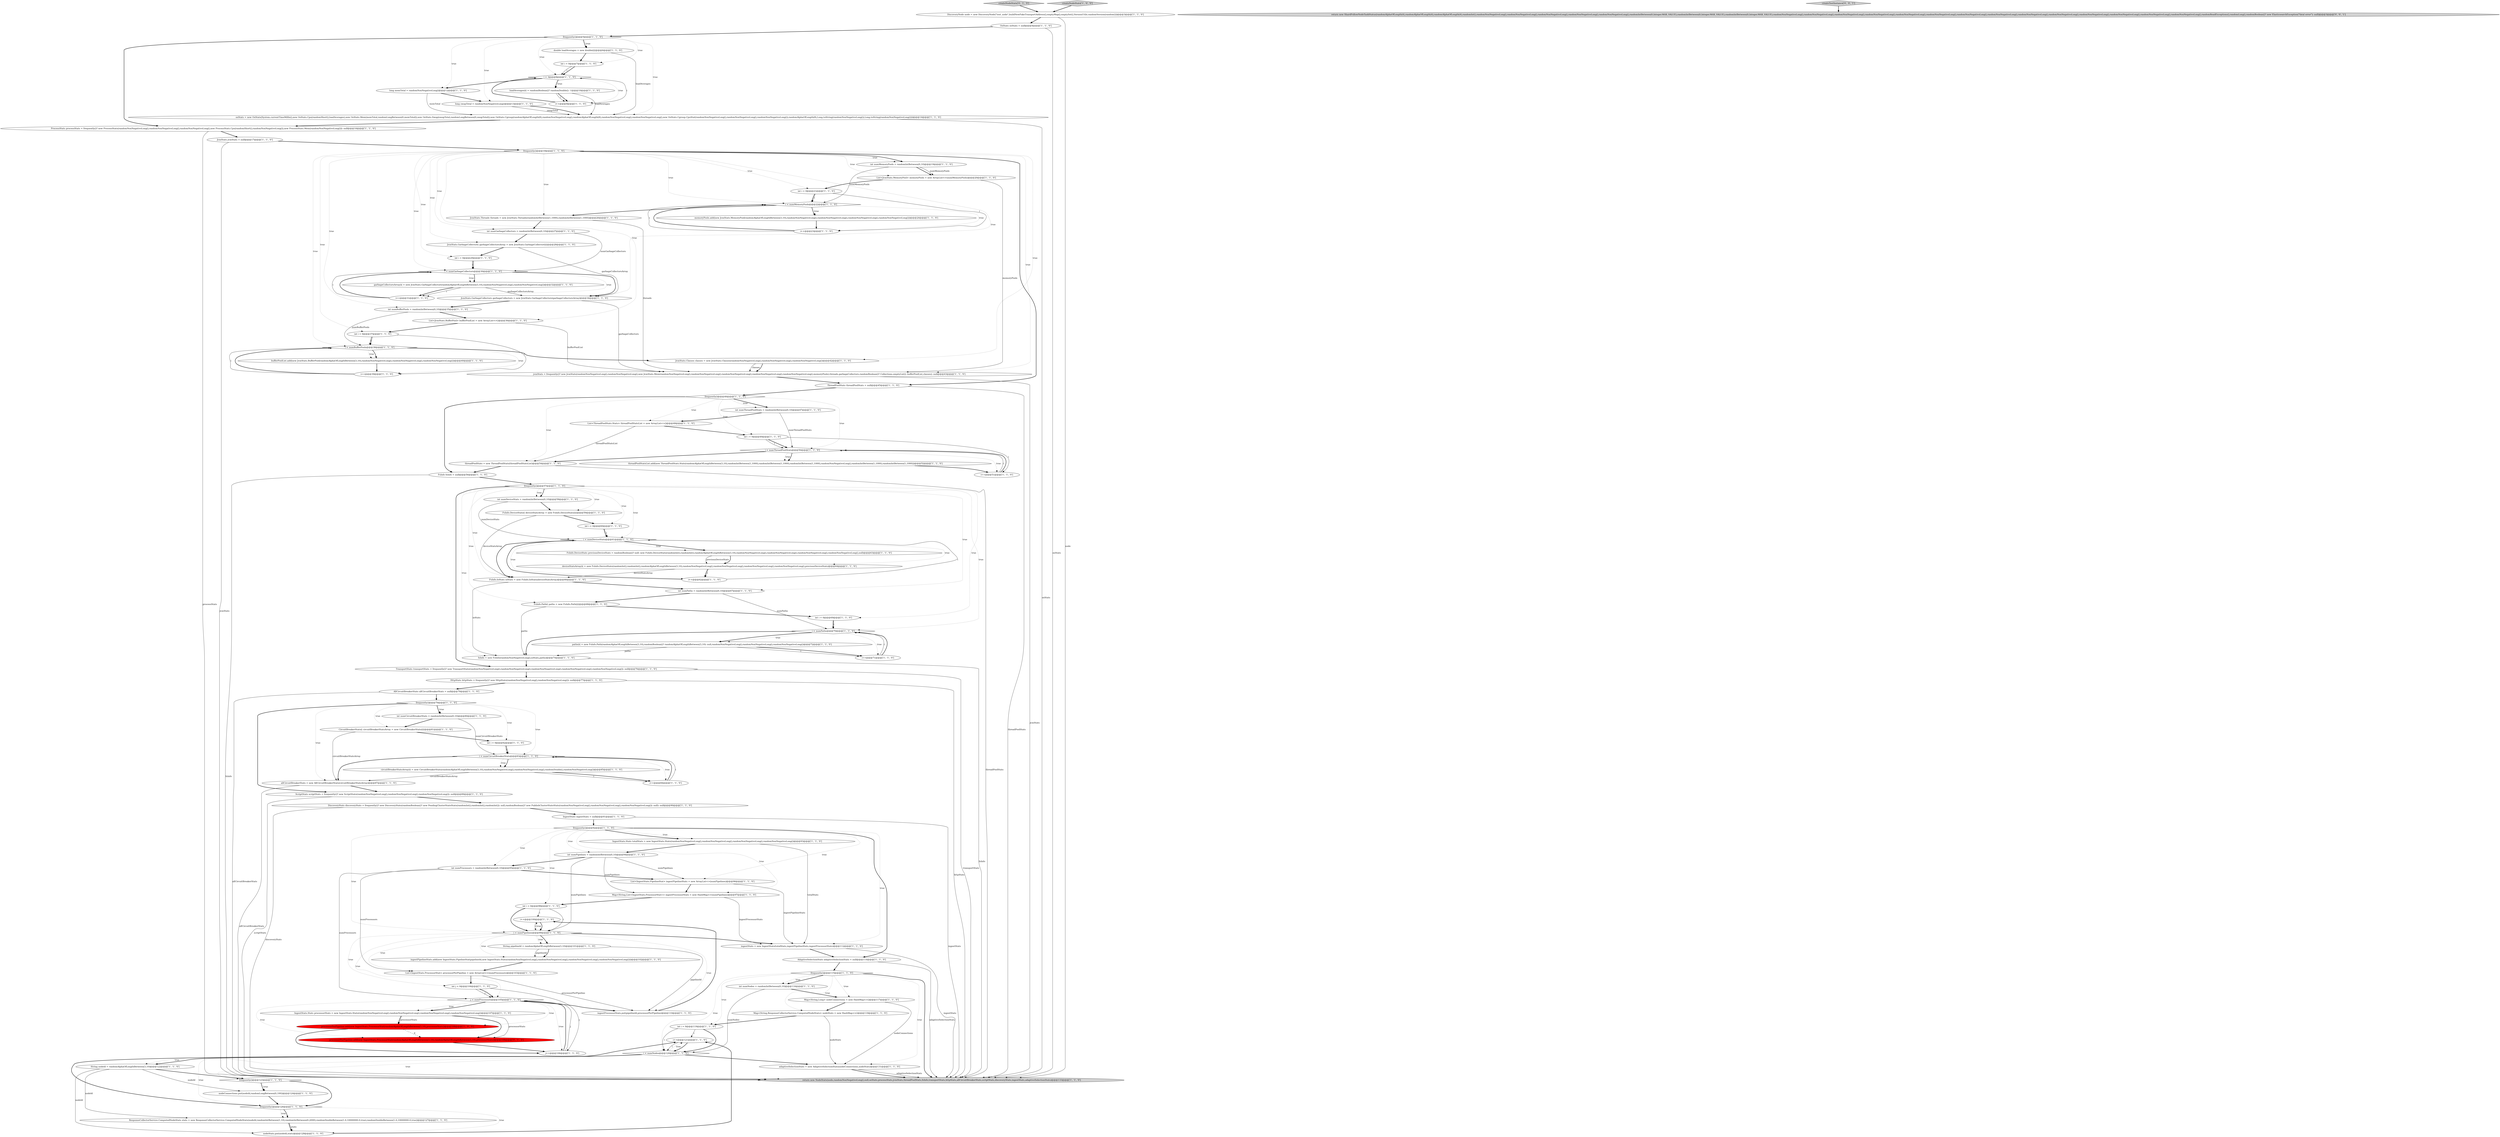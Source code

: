 digraph {
95 [style = filled, label = "CircuitBreakerStats(( circuitBreakerStatsArray = new CircuitBreakerStats((((@@@81@@@['1', '1', '0']", fillcolor = white, shape = ellipse image = "AAA0AAABBB1BBB"];
85 [style = filled, label = "i < numDeviceStats@@@61@@@['1', '1', '0']", fillcolor = white, shape = diamond image = "AAA0AAABBB1BBB"];
11 [style = filled, label = "int numMemoryPools = randomIntBetween(0,10)@@@19@@@['1', '1', '0']", fillcolor = white, shape = ellipse image = "AAA0AAABBB1BBB"];
104 [style = filled, label = "OsStats osStats = null@@@4@@@['1', '1', '0']", fillcolor = white, shape = ellipse image = "AAA0AAABBB1BBB"];
97 [style = filled, label = "loadAverages(i( = randomBoolean()? randomDouble(): -1@@@10@@@['1', '1', '0']", fillcolor = white, shape = ellipse image = "AAA0AAABBB1BBB"];
50 [style = filled, label = "frequently()@@@123@@@['1', '1', '0']", fillcolor = white, shape = diamond image = "AAA0AAABBB1BBB"];
8 [style = filled, label = "return new NodeStats(node,randomNonNegativeLong(),null,osStats,processStats,jvmStats,threadPoolStats,fsInfo,transportStats,httpStats,allCircuitBreakerStats,scriptStats,discoveryStats,ingestStats,adaptiveSelectionStats)@@@133@@@['1', '1', '0']", fillcolor = lightgray, shape = ellipse image = "AAA0AAABBB1BBB"];
71 [style = filled, label = "threadPoolStatsList.add(new ThreadPoolStats.Stats(randomAlphaOfLengthBetween(3,10),randomIntBetween(1,1000),randomIntBetween(1,1000),randomIntBetween(1,1000),randomNonNegativeLong(),randomIntBetween(1,1000),randomIntBetween(1,1000)))@@@52@@@['1', '1', '0']", fillcolor = white, shape = ellipse image = "AAA0AAABBB1BBB"];
15 [style = filled, label = "i++@@@31@@@['1', '1', '0']", fillcolor = white, shape = ellipse image = "AAA0AAABBB1BBB"];
108 [style = filled, label = "int numPaths = randomIntBetween(0,10)@@@67@@@['1', '1', '0']", fillcolor = white, shape = ellipse image = "AAA0AAABBB1BBB"];
112 [style = filled, label = "createNodeStats['0', '1', '0']", fillcolor = lightgray, shape = diamond image = "AAA0AAABBB2BBB"];
56 [style = filled, label = "deviceStatsArray(i( = new FsInfo.DeviceStats(randomInt(),randomInt(),randomAlphaOfLengthBetween(3,10),randomNonNegativeLong(),randomNonNegativeLong(),randomNonNegativeLong(),randomNonNegativeLong(),previousDeviceStats)@@@64@@@['1', '1', '0']", fillcolor = white, shape = ellipse image = "AAA0AAABBB1BBB"];
54 [style = filled, label = "i++@@@51@@@['1', '1', '0']", fillcolor = white, shape = ellipse image = "AAA0AAABBB1BBB"];
30 [style = filled, label = "i < numThreadPoolStats@@@50@@@['1', '1', '0']", fillcolor = white, shape = diamond image = "AAA0AAABBB1BBB"];
33 [style = filled, label = "i++@@@39@@@['1', '1', '0']", fillcolor = white, shape = ellipse image = "AAA0AAABBB1BBB"];
99 [style = filled, label = "IngestStats.Stats processorStats = new IngestStats.Stats(randomNonNegativeLong(),randomNonNegativeLong(),randomNonNegativeLong(),randomNonNegativeLong())@@@107@@@['1', '1', '0']", fillcolor = white, shape = ellipse image = "AAA0AAABBB1BBB"];
80 [style = filled, label = "int i = 0@@@7@@@['1', '1', '0']", fillcolor = white, shape = ellipse image = "AAA0AAABBB1BBB"];
65 [style = filled, label = "int numBufferPools = randomIntBetween(0,10)@@@35@@@['1', '1', '0']", fillcolor = white, shape = ellipse image = "AAA0AAABBB1BBB"];
115 [style = filled, label = "createTestInstance['0', '0', '1']", fillcolor = lightgray, shape = diamond image = "AAA0AAABBB3BBB"];
57 [style = filled, label = "i < numBufferPools@@@38@@@['1', '1', '0']", fillcolor = white, shape = diamond image = "AAA0AAABBB1BBB"];
82 [style = filled, label = "Map<String,ResponseCollectorService.ComputedNodeStats> nodeStats = new HashMap<>()@@@118@@@['1', '1', '0']", fillcolor = white, shape = ellipse image = "AAA0AAABBB1BBB"];
39 [style = filled, label = "ProcessStats processStats = frequently()? new ProcessStats(randomNonNegativeLong(),randomNonNegativeLong(),randomNonNegativeLong(),new ProcessStats.Cpu(randomShort(),randomNonNegativeLong()),new ProcessStats.Mem(randomNonNegativeLong())): null@@@16@@@['1', '1', '0']", fillcolor = white, shape = ellipse image = "AAA0AAABBB1BBB"];
32 [style = filled, label = "i < numGarbageCollectors@@@30@@@['1', '1', '0']", fillcolor = white, shape = diamond image = "AAA0AAABBB1BBB"];
64 [style = filled, label = "frequently()@@@92@@@['1', '1', '0']", fillcolor = white, shape = diamond image = "AAA0AAABBB1BBB"];
94 [style = filled, label = "j < numProcessors@@@105@@@['1', '1', '0']", fillcolor = white, shape = diamond image = "AAA0AAABBB1BBB"];
44 [style = filled, label = "ResponseCollectorService.ComputedNodeStats stats = new ResponseCollectorService.ComputedNodeStats(nodeId,randomIntBetween(1,10),randomIntBetween(0,2000),randomDoubleBetween(1.0,10000000.0,true),randomDoubleBetween(1.0,10000000.0,true))@@@127@@@['1', '1', '0']", fillcolor = white, shape = ellipse image = "AAA0AAABBB1BBB"];
98 [style = filled, label = "JvmStats jvmStats = null@@@17@@@['1', '1', '0']", fillcolor = white, shape = ellipse image = "AAA0AAABBB1BBB"];
100 [style = filled, label = "int i = 0@@@69@@@['1', '1', '0']", fillcolor = white, shape = ellipse image = "AAA0AAABBB1BBB"];
28 [style = filled, label = "List<JvmStats.MemoryPool> memoryPools = new ArrayList<>(numMemoryPools)@@@20@@@['1', '1', '0']", fillcolor = white, shape = ellipse image = "AAA0AAABBB1BBB"];
40 [style = filled, label = "nodeConnections.put(nodeId,randomLongBetween(0,100))@@@124@@@['1', '1', '0']", fillcolor = white, shape = ellipse image = "AAA0AAABBB1BBB"];
22 [style = filled, label = "List<IngestStats.PipelineStat> ingestPipelineStats = new ArrayList<>(numPipelines)@@@96@@@['1', '1', '0']", fillcolor = white, shape = ellipse image = "AAA0AAABBB1BBB"];
2 [style = filled, label = "FsInfo.Path(( paths = new FsInfo.Path((((@@@68@@@['1', '1', '0']", fillcolor = white, shape = ellipse image = "AAA0AAABBB1BBB"];
5 [style = filled, label = "i++@@@71@@@['1', '1', '0']", fillcolor = white, shape = ellipse image = "AAA0AAABBB1BBB"];
59 [style = filled, label = "ingestStats = new IngestStats(totalStats,ingestPipelineStats,ingestProcessorStats)@@@112@@@['1', '1', '0']", fillcolor = white, shape = ellipse image = "AAA0AAABBB1BBB"];
87 [style = filled, label = "int i = 0@@@60@@@['1', '1', '0']", fillcolor = white, shape = ellipse image = "AAA0AAABBB1BBB"];
114 [style = filled, label = "return new ShardFollowNodeTaskStatus(randomAlphaOfLength(4),randomAlphaOfLength(4),randomAlphaOfLength(4),randomInt(),randomNonNegativeLong(),randomNonNegativeLong(),randomNonNegativeLong(),randomNonNegativeLong(),randomNonNegativeLong(),randomIntBetween(0,Integer.MAX_VALUE),randomIntBetween(0,Integer.MAX_VALUE),randomIntBetween(0,Integer.MAX_VALUE),randomNonNegativeLong(),randomNonNegativeLong(),randomNonNegativeLong(),randomNonNegativeLong(),randomNonNegativeLong(),randomNonNegativeLong(),randomNonNegativeLong(),randomNonNegativeLong(),randomNonNegativeLong(),randomNonNegativeLong(),randomNonNegativeLong(),randomNonNegativeLong(),randomNonNegativeLong(),randomNonNegativeLong(),randomReadExceptions(),randomLong(),randomBoolean()? new ElasticsearchException(\"fatal error\"): null)@@@3@@@['0', '0', '1']", fillcolor = lightgray, shape = ellipse image = "AAA0AAABBB3BBB"];
24 [style = filled, label = "DiscoveryStats discoveryStats = frequently()? new DiscoveryStats(randomBoolean()? new PendingClusterStateStats(randomInt(),randomInt(),randomInt()): null,randomBoolean()? new PublishClusterStateStats(randomNonNegativeLong(),randomNonNegativeLong(),randomNonNegativeLong()): null): null@@@90@@@['1', '1', '0']", fillcolor = white, shape = ellipse image = "AAA0AAABBB1BBB"];
16 [style = filled, label = "double loadAverages = new double((((@@@6@@@['1', '1', '0']", fillcolor = white, shape = ellipse image = "AAA0AAABBB1BBB"];
27 [style = filled, label = "frequently()@@@5@@@['1', '1', '0']", fillcolor = white, shape = diamond image = "AAA0AAABBB1BBB"];
109 [style = filled, label = "osStats = new OsStats(System.currentTimeMillis(),new OsStats.Cpu(randomShort(),loadAverages),new OsStats.Mem(memTotal,randomLongBetween(0,memTotal)),new OsStats.Swap(swapTotal,randomLongBetween(0,swapTotal)),new OsStats.Cgroup(randomAlphaOfLength(8),randomNonNegativeLong(),randomAlphaOfLength(8),randomNonNegativeLong(),randomNonNegativeLong(),new OsStats.Cgroup.CpuStat(randomNonNegativeLong(),randomNonNegativeLong(),randomNonNegativeLong()),randomAlphaOfLength(8),Long.toString(randomNonNegativeLong()),Long.toString(randomNonNegativeLong())))@@@14@@@['1', '1', '0']", fillcolor = white, shape = ellipse image = "AAA0AAABBB1BBB"];
0 [style = filled, label = "TransportStats transportStats = frequently()? new TransportStats(randomNonNegativeLong(),randomNonNegativeLong(),randomNonNegativeLong(),randomNonNegativeLong(),randomNonNegativeLong()): null@@@76@@@['1', '1', '0']", fillcolor = white, shape = ellipse image = "AAA0AAABBB1BBB"];
105 [style = filled, label = "JvmStats.Threads threads = new JvmStats.Threads(randomIntBetween(1,1000),randomIntBetween(1,1000))@@@26@@@['1', '1', '0']", fillcolor = white, shape = ellipse image = "AAA0AAABBB1BBB"];
26 [style = filled, label = "String nodeId = randomAlphaOfLengthBetween(3,10)@@@122@@@['1', '1', '0']", fillcolor = white, shape = ellipse image = "AAA0AAABBB1BBB"];
55 [style = filled, label = "i++@@@100@@@['1', '1', '0']", fillcolor = white, shape = ellipse image = "AAA0AAABBB1BBB"];
31 [style = filled, label = "long swapTotal = randomNonNegativeLong()@@@13@@@['1', '1', '0']", fillcolor = white, shape = ellipse image = "AAA0AAABBB1BBB"];
81 [style = filled, label = "garbageCollectorsArray(i( = new JvmStats.GarbageCollector(randomAlphaOfLengthBetween(3,10),randomNonNegativeLong(),randomNonNegativeLong())@@@32@@@['1', '1', '0']", fillcolor = white, shape = ellipse image = "AAA0AAABBB1BBB"];
23 [style = filled, label = "circuitBreakerStatsArray(i( = new CircuitBreakerStats(randomAlphaOfLengthBetween(3,10),randomNonNegativeLong(),randomNonNegativeLong(),randomDouble(),randomNonNegativeLong())@@@85@@@['1', '1', '0']", fillcolor = white, shape = ellipse image = "AAA0AAABBB1BBB"];
89 [style = filled, label = "i++@@@62@@@['1', '1', '0']", fillcolor = white, shape = ellipse image = "AAA0AAABBB1BBB"];
103 [style = filled, label = "int i = 0@@@37@@@['1', '1', '0']", fillcolor = white, shape = ellipse image = "AAA0AAABBB1BBB"];
29 [style = filled, label = "frequently()@@@46@@@['1', '1', '0']", fillcolor = white, shape = diamond image = "AAA0AAABBB1BBB"];
47 [style = filled, label = "allCircuitBreakerStats = new AllCircuitBreakerStats(circuitBreakerStatsArray)@@@87@@@['1', '1', '0']", fillcolor = white, shape = ellipse image = "AAA0AAABBB1BBB"];
110 [style = filled, label = "IngestStats ingestStats = null@@@91@@@['1', '1', '0']", fillcolor = white, shape = ellipse image = "AAA0AAABBB1BBB"];
3 [style = filled, label = "IngestStats.Stats totalStats = new IngestStats.Stats(randomNonNegativeLong(),randomNonNegativeLong(),randomNonNegativeLong(),randomNonNegativeLong())@@@93@@@['1', '1', '0']", fillcolor = white, shape = ellipse image = "AAA0AAABBB1BBB"];
91 [style = filled, label = "List<IngestStats.ProcessorStat> processorPerPipeline = new ArrayList<>(numProcessors)@@@103@@@['1', '1', '0']", fillcolor = white, shape = ellipse image = "AAA0AAABBB1BBB"];
42 [style = filled, label = "i++@@@121@@@['1', '1', '0']", fillcolor = white, shape = ellipse image = "AAA0AAABBB1BBB"];
76 [style = filled, label = "i++@@@9@@@['1', '1', '0']", fillcolor = white, shape = ellipse image = "AAA0AAABBB1BBB"];
102 [style = filled, label = "int j = 0@@@104@@@['1', '1', '0']", fillcolor = white, shape = ellipse image = "AAA0AAABBB1BBB"];
111 [style = filled, label = "int numThreadPoolStats = randomIntBetween(0,10)@@@47@@@['1', '1', '0']", fillcolor = white, shape = ellipse image = "AAA0AAABBB1BBB"];
67 [style = filled, label = "int i = 0@@@29@@@['1', '1', '0']", fillcolor = white, shape = ellipse image = "AAA0AAABBB1BBB"];
63 [style = filled, label = "FsInfo.DeviceStats previousDeviceStats = randomBoolean()? null: new FsInfo.DeviceStats(randomInt(),randomInt(),randomAlphaOfLengthBetween(3,10),randomNonNegativeLong(),randomNonNegativeLong(),randomNonNegativeLong(),randomNonNegativeLong(),null)@@@63@@@['1', '1', '0']", fillcolor = white, shape = ellipse image = "AAA0AAABBB1BBB"];
48 [style = filled, label = "memoryPools.add(new JvmStats.MemoryPool(randomAlphaOfLengthBetween(3,10),randomNonNegativeLong(),randomNonNegativeLong(),randomNonNegativeLong(),randomNonNegativeLong()))@@@24@@@['1', '1', '0']", fillcolor = white, shape = ellipse image = "AAA0AAABBB1BBB"];
51 [style = filled, label = "frequently()@@@126@@@['1', '1', '0']", fillcolor = white, shape = diamond image = "AAA0AAABBB1BBB"];
58 [style = filled, label = "List<ThreadPoolStats.Stats> threadPoolStatsList = new ArrayList<>()@@@48@@@['1', '1', '0']", fillcolor = white, shape = ellipse image = "AAA0AAABBB1BBB"];
1 [style = filled, label = "i < numNodes@@@120@@@['1', '1', '0']", fillcolor = white, shape = diamond image = "AAA0AAABBB1BBB"];
106 [style = filled, label = "int numCircuitBreakerStats = randomIntBetween(0,10)@@@80@@@['1', '1', '0']", fillcolor = white, shape = ellipse image = "AAA0AAABBB1BBB"];
52 [style = filled, label = "long memTotal = randomNonNegativeLong()@@@12@@@['1', '1', '0']", fillcolor = white, shape = ellipse image = "AAA0AAABBB1BBB"];
66 [style = filled, label = "int i = 0@@@98@@@['1', '1', '0']", fillcolor = white, shape = ellipse image = "AAA0AAABBB1BBB"];
101 [style = filled, label = "int numPipelines = randomIntBetween(0,10)@@@94@@@['1', '1', '0']", fillcolor = white, shape = ellipse image = "AAA0AAABBB1BBB"];
83 [style = filled, label = "paths(i( = new FsInfo.Path(randomAlphaOfLengthBetween(3,10),randomBoolean()? randomAlphaOfLengthBetween(3,10): null,randomNonNegativeLong(),randomNonNegativeLong(),randomNonNegativeLong())@@@72@@@['1', '1', '0']", fillcolor = white, shape = ellipse image = "AAA0AAABBB1BBB"];
45 [style = filled, label = "int numGarbageCollectors = randomIntBetween(0,10)@@@27@@@['1', '1', '0']", fillcolor = white, shape = ellipse image = "AAA0AAABBB1BBB"];
7 [style = filled, label = "JvmStats.GarbageCollectors garbageCollectors = new JvmStats.GarbageCollectors(garbageCollectorsArray)@@@34@@@['1', '1', '0']", fillcolor = white, shape = ellipse image = "AAA0AAABBB1BBB"];
96 [style = filled, label = "HttpStats httpStats = frequently()? new HttpStats(randomNonNegativeLong(),randomNonNegativeLong()): null@@@77@@@['1', '1', '0']", fillcolor = white, shape = ellipse image = "AAA0AAABBB1BBB"];
17 [style = filled, label = "int numProcessors = randomIntBetween(0,10)@@@95@@@['1', '1', '0']", fillcolor = white, shape = ellipse image = "AAA0AAABBB1BBB"];
113 [style = filled, label = "processorPerPipeline.add(new IngestStats.ProcessorStat(randomAlphaOfLengthBetween(3,10),randomAlphaOfLengthBetween(3,10),processorStats))@@@108@@@['0', '1', '0']", fillcolor = red, shape = ellipse image = "AAA1AAABBB2BBB"];
70 [style = filled, label = "jvmStats = frequently()? new JvmStats(randomNonNegativeLong(),randomNonNegativeLong(),new JvmStats.Mem(randomNonNegativeLong(),randomNonNegativeLong(),randomNonNegativeLong(),randomNonNegativeLong(),randomNonNegativeLong(),memoryPools),threads,garbageCollectors,randomBoolean()? Collections.emptyList(): bufferPoolList,classes): null@@@43@@@['1', '1', '0']", fillcolor = white, shape = ellipse image = "AAA0AAABBB1BBB"];
10 [style = filled, label = "nodeStats.put(nodeId,stats)@@@128@@@['1', '1', '0']", fillcolor = white, shape = ellipse image = "AAA0AAABBB1BBB"];
69 [style = filled, label = "JvmStats.Classes classes = new JvmStats.Classes(randomNonNegativeLong(),randomNonNegativeLong(),randomNonNegativeLong())@@@42@@@['1', '1', '0']", fillcolor = white, shape = ellipse image = "AAA0AAABBB1BBB"];
93 [style = filled, label = "ScriptStats scriptStats = frequently()? new ScriptStats(randomNonNegativeLong(),randomNonNegativeLong(),randomNonNegativeLong()): null@@@89@@@['1', '1', '0']", fillcolor = white, shape = ellipse image = "AAA0AAABBB1BBB"];
90 [style = filled, label = "i < numCircuitBreakerStats@@@83@@@['1', '1', '0']", fillcolor = white, shape = diamond image = "AAA0AAABBB1BBB"];
18 [style = filled, label = "ThreadPoolStats threadPoolStats = null@@@45@@@['1', '1', '0']", fillcolor = white, shape = ellipse image = "AAA0AAABBB1BBB"];
37 [style = filled, label = "Map<String,List<IngestStats.ProcessorStat>> ingestProcessorStats = new HashMap<>(numPipelines)@@@97@@@['1', '1', '0']", fillcolor = white, shape = ellipse image = "AAA0AAABBB1BBB"];
77 [style = filled, label = "adaptiveSelectionStats = new AdaptiveSelectionStats(nodeConnections,nodeStats)@@@131@@@['1', '1', '0']", fillcolor = white, shape = ellipse image = "AAA0AAABBB1BBB"];
62 [style = filled, label = "AllCircuitBreakerStats allCircuitBreakerStats = null@@@78@@@['1', '1', '0']", fillcolor = white, shape = ellipse image = "AAA0AAABBB1BBB"];
92 [style = filled, label = "i < numPaths@@@70@@@['1', '1', '0']", fillcolor = white, shape = diamond image = "AAA0AAABBB1BBB"];
6 [style = filled, label = "fsInfo = new FsInfo(randomNonNegativeLong(),ioStats,paths)@@@74@@@['1', '1', '0']", fillcolor = white, shape = ellipse image = "AAA0AAABBB1BBB"];
61 [style = filled, label = "int i = 0@@@49@@@['1', '1', '0']", fillcolor = white, shape = ellipse image = "AAA0AAABBB1BBB"];
79 [style = filled, label = "JvmStats.GarbageCollector(( garbageCollectorsArray = new JvmStats.GarbageCollector((((@@@28@@@['1', '1', '0']", fillcolor = white, shape = ellipse image = "AAA0AAABBB1BBB"];
9 [style = filled, label = "processorPerPipeline.add(new IngestStats.ProcessorStat(randomAlphaOfLengthBetween(3,10),processorStats))@@@108@@@['1', '0', '0']", fillcolor = red, shape = ellipse image = "AAA1AAABBB1BBB"];
12 [style = filled, label = "i < numMemoryPools@@@22@@@['1', '1', '0']", fillcolor = white, shape = diamond image = "AAA0AAABBB1BBB"];
14 [style = filled, label = "j++@@@106@@@['1', '1', '0']", fillcolor = white, shape = ellipse image = "AAA0AAABBB1BBB"];
20 [style = filled, label = "frequently()@@@18@@@['1', '1', '0']", fillcolor = white, shape = diamond image = "AAA0AAABBB1BBB"];
41 [style = filled, label = "i++@@@84@@@['1', '1', '0']", fillcolor = white, shape = ellipse image = "AAA0AAABBB1BBB"];
68 [style = filled, label = "int i = 0@@@21@@@['1', '1', '0']", fillcolor = white, shape = ellipse image = "AAA0AAABBB1BBB"];
43 [style = filled, label = "i < 3@@@8@@@['1', '1', '0']", fillcolor = white, shape = diamond image = "AAA0AAABBB1BBB"];
74 [style = filled, label = "int i = 0@@@82@@@['1', '1', '0']", fillcolor = white, shape = ellipse image = "AAA0AAABBB1BBB"];
78 [style = filled, label = "threadPoolStats = new ThreadPoolStats(threadPoolStatsList)@@@54@@@['1', '1', '0']", fillcolor = white, shape = ellipse image = "AAA0AAABBB1BBB"];
75 [style = filled, label = "DiscoveryNode node = new DiscoveryNode(\"test_node\",buildNewFakeTransportAddress(),emptyMap(),emptySet(),VersionUtils.randomVersion(random()))@@@3@@@['1', '1', '0']", fillcolor = white, shape = ellipse image = "AAA0AAABBB1BBB"];
35 [style = filled, label = "frequently()@@@79@@@['1', '1', '0']", fillcolor = white, shape = diamond image = "AAA0AAABBB1BBB"];
4 [style = filled, label = "List<JvmStats.BufferPool> bufferPoolList = new ArrayList<>()@@@36@@@['1', '1', '0']", fillcolor = white, shape = ellipse image = "AAA0AAABBB1BBB"];
13 [style = filled, label = "Map<String,Long> nodeConnections = new HashMap<>()@@@117@@@['1', '1', '0']", fillcolor = white, shape = ellipse image = "AAA0AAABBB1BBB"];
19 [style = filled, label = "int numNodes = randomIntBetween(0,10)@@@116@@@['1', '1', '0']", fillcolor = white, shape = ellipse image = "AAA0AAABBB1BBB"];
46 [style = filled, label = "frequently()@@@57@@@['1', '1', '0']", fillcolor = white, shape = diamond image = "AAA0AAABBB1BBB"];
36 [style = filled, label = "createNodeStats['1', '0', '0']", fillcolor = lightgray, shape = diamond image = "AAA0AAABBB1BBB"];
49 [style = filled, label = "String pipelineId = randomAlphaOfLengthBetween(3,10)@@@101@@@['1', '1', '0']", fillcolor = white, shape = ellipse image = "AAA0AAABBB1BBB"];
88 [style = filled, label = "FsInfo.IoStats ioStats = new FsInfo.IoStats(deviceStatsArray)@@@66@@@['1', '1', '0']", fillcolor = white, shape = ellipse image = "AAA0AAABBB1BBB"];
86 [style = filled, label = "ingestPipelineStats.add(new IngestStats.PipelineStat(pipelineId,new IngestStats.Stats(randomNonNegativeLong(),randomNonNegativeLong(),randomNonNegativeLong(),randomNonNegativeLong())))@@@102@@@['1', '1', '0']", fillcolor = white, shape = ellipse image = "AAA0AAABBB1BBB"];
73 [style = filled, label = "int numDeviceStats = randomIntBetween(0,10)@@@58@@@['1', '1', '0']", fillcolor = white, shape = ellipse image = "AAA0AAABBB1BBB"];
84 [style = filled, label = "FsInfo.DeviceStats(( deviceStatsArray = new FsInfo.DeviceStats((((@@@59@@@['1', '1', '0']", fillcolor = white, shape = ellipse image = "AAA0AAABBB1BBB"];
53 [style = filled, label = "bufferPoolList.add(new JvmStats.BufferPool(randomAlphaOfLengthBetween(3,10),randomNonNegativeLong(),randomNonNegativeLong(),randomNonNegativeLong()))@@@40@@@['1', '1', '0']", fillcolor = white, shape = ellipse image = "AAA0AAABBB1BBB"];
60 [style = filled, label = "i++@@@23@@@['1', '1', '0']", fillcolor = white, shape = ellipse image = "AAA0AAABBB1BBB"];
34 [style = filled, label = "frequently()@@@115@@@['1', '1', '0']", fillcolor = white, shape = diamond image = "AAA0AAABBB1BBB"];
21 [style = filled, label = "ingestProcessorStats.put(pipelineId,processorPerPipeline)@@@110@@@['1', '1', '0']", fillcolor = white, shape = ellipse image = "AAA0AAABBB1BBB"];
25 [style = filled, label = "i < numPipelines@@@99@@@['1', '1', '0']", fillcolor = white, shape = diamond image = "AAA0AAABBB1BBB"];
107 [style = filled, label = "FsInfo fsInfo = null@@@56@@@['1', '1', '0']", fillcolor = white, shape = ellipse image = "AAA0AAABBB1BBB"];
72 [style = filled, label = "int i = 0@@@119@@@['1', '1', '0']", fillcolor = white, shape = ellipse image = "AAA0AAABBB1BBB"];
38 [style = filled, label = "AdaptiveSelectionStats adaptiveSelectionStats = null@@@114@@@['1', '1', '0']", fillcolor = white, shape = ellipse image = "AAA0AAABBB1BBB"];
100->92 [style = solid, label="i"];
25->49 [style = bold, label=""];
61->30 [style = solid, label="i"];
52->109 [style = solid, label="memTotal"];
47->93 [style = bold, label=""];
34->82 [style = dotted, label="true"];
46->0 [style = bold, label=""];
20->11 [style = dotted, label="true"];
64->3 [style = bold, label=""];
61->30 [style = bold, label=""];
0->96 [style = bold, label=""];
37->59 [style = solid, label="ingestProcessorStats"];
22->37 [style = bold, label=""];
12->60 [style = dotted, label="true"];
41->90 [style = bold, label=""];
4->103 [style = bold, label=""];
4->70 [style = solid, label="bufferPoolList"];
31->109 [style = solid, label="swapTotal"];
70->8 [style = solid, label="jvmStats"];
63->56 [style = bold, label=""];
51->44 [style = dotted, label="true"];
54->30 [style = solid, label="i"];
31->109 [style = bold, label=""];
6->8 [style = solid, label="fsInfo"];
35->93 [style = bold, label=""];
12->105 [style = bold, label=""];
100->92 [style = bold, label=""];
104->8 [style = solid, label="osStats"];
68->60 [style = solid, label="i"];
78->8 [style = solid, label="threadPoolStats"];
20->69 [style = dotted, label="true"];
25->59 [style = bold, label=""];
14->94 [style = bold, label=""];
89->85 [style = solid, label="i"];
64->3 [style = dotted, label="true"];
77->8 [style = bold, label=""];
81->15 [style = solid, label="i"];
30->78 [style = bold, label=""];
14->94 [style = solid, label="j"];
83->5 [style = solid, label="i"];
104->27 [style = bold, label=""];
20->68 [style = dotted, label="true"];
103->57 [style = bold, label=""];
59->8 [style = solid, label="ingestStats"];
20->57 [style = dotted, label="true"];
27->80 [style = dotted, label="true"];
92->83 [style = dotted, label="true"];
35->47 [style = dotted, label="true"];
77->8 [style = solid, label="adaptiveSelectionStats"];
113->14 [style = bold, label=""];
29->61 [style = dotted, label="true"];
2->6 [style = solid, label="paths"];
95->74 [style = bold, label=""];
13->77 [style = solid, label="nodeConnections"];
56->89 [style = bold, label=""];
29->111 [style = bold, label=""];
97->76 [style = bold, label=""];
29->107 [style = bold, label=""];
9->14 [style = bold, label=""];
111->30 [style = solid, label="numThreadPoolStats"];
42->1 [style = bold, label=""];
85->89 [style = dotted, label="true"];
90->41 [style = dotted, label="true"];
28->70 [style = solid, label="memoryPools"];
33->57 [style = solid, label="i"];
115->114 [style = bold, label=""];
101->37 [style = solid, label="numPipelines"];
20->65 [style = dotted, label="true"];
56->88 [style = solid, label="deviceStatsArray"];
35->74 [style = dotted, label="true"];
97->76 [style = solid, label="i"];
101->17 [style = bold, label=""];
39->98 [style = bold, label=""];
46->2 [style = dotted, label="true"];
94->99 [style = dotted, label="true"];
35->90 [style = dotted, label="true"];
102->94 [style = solid, label="j"];
3->59 [style = solid, label="totalStats"];
97->109 [style = solid, label="loadAverages"];
23->41 [style = solid, label="i"];
42->1 [style = solid, label="i"];
32->15 [style = dotted, label="true"];
25->21 [style = dotted, label="true"];
58->78 [style = solid, label="threadPoolStatsList"];
11->28 [style = bold, label=""];
90->47 [style = bold, label=""];
101->25 [style = solid, label="numPipelines"];
20->103 [style = dotted, label="true"];
20->67 [style = dotted, label="true"];
81->7 [style = solid, label="garbageCollectorsArray"];
5->92 [style = solid, label="i"];
17->91 [style = solid, label="numProcessors"];
34->13 [style = dotted, label="true"];
64->22 [style = dotted, label="true"];
38->8 [style = solid, label="adaptiveSelectionStats"];
34->19 [style = bold, label=""];
72->1 [style = bold, label=""];
45->32 [style = solid, label="numGarbageCollectors"];
40->51 [style = bold, label=""];
89->85 [style = bold, label=""];
102->94 [style = bold, label=""];
57->33 [style = dotted, label="true"];
85->56 [style = dotted, label="true"];
76->43 [style = solid, label="i"];
3->101 [style = bold, label=""];
85->63 [style = bold, label=""];
82->72 [style = bold, label=""];
51->44 [style = bold, label=""];
69->70 [style = solid, label="classes"];
13->82 [style = bold, label=""];
15->32 [style = solid, label="i"];
107->8 [style = solid, label="fsInfo"];
101->22 [style = solid, label="numPipelines"];
32->7 [style = bold, label=""];
12->48 [style = bold, label=""];
34->8 [style = bold, label=""];
27->16 [style = bold, label=""];
68->12 [style = bold, label=""];
73->84 [style = bold, label=""];
99->9 [style = solid, label="processorStats"];
94->9 [style = dotted, label="true"];
46->88 [style = dotted, label="true"];
94->14 [style = dotted, label="true"];
26->44 [style = solid, label="nodeId"];
16->80 [style = bold, label=""];
46->108 [style = dotted, label="true"];
106->90 [style = solid, label="numCircuitBreakerStats"];
20->18 [style = bold, label=""];
110->8 [style = solid, label="ingestStats"];
108->2 [style = bold, label=""];
90->23 [style = bold, label=""];
39->8 [style = solid, label="processStats"];
30->54 [style = dotted, label="true"];
25->49 [style = dotted, label="true"];
79->7 [style = solid, label="garbageCollectorsArray"];
55->25 [style = bold, label=""];
46->85 [style = dotted, label="true"];
25->86 [style = dotted, label="true"];
20->79 [style = dotted, label="true"];
19->13 [style = bold, label=""];
1->26 [style = dotted, label="true"];
98->20 [style = bold, label=""];
85->88 [style = bold, label=""];
64->38 [style = bold, label=""];
88->6 [style = solid, label="ioStats"];
81->15 [style = bold, label=""];
98->8 [style = solid, label="jvmStats"];
103->33 [style = solid, label="i"];
35->95 [style = dotted, label="true"];
66->25 [style = bold, label=""];
78->107 [style = bold, label=""];
60->12 [style = solid, label="i"];
95->47 [style = solid, label="circuitBreakerStatsArray"];
53->33 [style = bold, label=""];
32->81 [style = bold, label=""];
25->102 [style = dotted, label="true"];
32->81 [style = dotted, label="true"];
80->43 [style = bold, label=""];
1->51 [style = dotted, label="true"];
82->77 [style = solid, label="nodeStats"];
51->42 [style = bold, label=""];
16->109 [style = solid, label="loadAverages"];
25->55 [style = dotted, label="true"];
85->63 [style = dotted, label="true"];
25->94 [style = dotted, label="true"];
34->77 [style = dotted, label="true"];
57->53 [style = bold, label=""];
24->8 [style = solid, label="discoveryStats"];
57->69 [style = bold, label=""];
86->91 [style = bold, label=""];
90->23 [style = dotted, label="true"];
60->12 [style = bold, label=""];
96->62 [style = bold, label=""];
75->8 [style = solid, label="node"];
58->61 [style = bold, label=""];
71->54 [style = bold, label=""];
68->12 [style = solid, label="i"];
93->8 [style = solid, label="scriptStats"];
87->85 [style = bold, label=""];
72->1 [style = solid, label="i"];
64->25 [style = dotted, label="true"];
109->8 [style = solid, label="osStats"];
46->100 [style = dotted, label="true"];
61->54 [style = solid, label="i"];
75->104 [style = bold, label=""];
35->106 [style = dotted, label="true"];
9->113 [style = dashed, label="0"];
46->84 [style = dotted, label="true"];
74->90 [style = solid, label="i"];
91->102 [style = bold, label=""];
74->90 [style = bold, label=""];
109->39 [style = bold, label=""];
27->109 [style = dotted, label="true"];
64->101 [style = dotted, label="true"];
29->78 [style = dotted, label="true"];
103->57 [style = solid, label="i"];
34->1 [style = dotted, label="true"];
67->32 [style = solid, label="i"];
33->57 [style = bold, label=""];
62->35 [style = bold, label=""];
23->41 [style = bold, label=""];
7->70 [style = solid, label="garbageCollectors"];
20->7 [style = dotted, label="true"];
30->71 [style = dotted, label="true"];
105->45 [style = bold, label=""];
102->14 [style = solid, label="j"];
29->111 [style = dotted, label="true"];
37->66 [style = bold, label=""];
94->113 [style = dotted, label="true"];
30->71 [style = bold, label=""];
94->21 [style = bold, label=""];
92->5 [style = dotted, label="true"];
25->91 [style = dotted, label="true"];
92->83 [style = bold, label=""];
91->21 [style = solid, label="processorPerPipeline"];
21->55 [style = bold, label=""];
27->52 [style = dotted, label="true"];
66->55 [style = solid, label="i"];
57->53 [style = dotted, label="true"];
27->39 [style = bold, label=""];
63->56 [style = solid, label="previousDeviceStats"];
64->66 [style = dotted, label="true"];
23->47 [style = solid, label="circuitBreakerStatsArray"];
96->8 [style = solid, label="httpStats"];
47->8 [style = solid, label="allCircuitBreakerStats"];
20->4 [style = dotted, label="true"];
1->77 [style = bold, label=""];
27->31 [style = dotted, label="true"];
56->89 [style = solid, label="i"];
38->34 [style = bold, label=""];
22->59 [style = solid, label="ingestPipelineStats"];
36->75 [style = bold, label=""];
5->92 [style = bold, label=""];
55->25 [style = solid, label="i"];
43->97 [style = dotted, label="true"];
76->43 [style = bold, label=""];
79->67 [style = bold, label=""];
34->72 [style = dotted, label="true"];
67->32 [style = bold, label=""];
87->85 [style = solid, label="i"];
43->97 [style = bold, label=""];
44->10 [style = solid, label="stats"];
43->76 [style = dotted, label="true"];
45->79 [style = bold, label=""];
11->12 [style = solid, label="numMemoryPools"];
107->46 [style = bold, label=""];
20->70 [style = dotted, label="true"];
93->24 [style = bold, label=""];
46->73 [style = bold, label=""];
99->113 [style = solid, label="processorStats"];
20->11 [style = bold, label=""];
49->21 [style = solid, label="pipelineId"];
83->5 [style = bold, label=""];
27->16 [style = dotted, label="true"];
92->6 [style = bold, label=""];
94->99 [style = bold, label=""];
29->58 [style = dotted, label="true"];
64->17 [style = dotted, label="true"];
24->110 [style = bold, label=""];
46->87 [style = dotted, label="true"];
2->100 [style = bold, label=""];
27->43 [style = dotted, label="true"];
108->92 [style = solid, label="numPaths"];
18->8 [style = solid, label="threadPoolStats"];
83->6 [style = solid, label="paths"];
50->40 [style = dotted, label="true"];
19->1 [style = solid, label="numNodes"];
41->90 [style = solid, label="i"];
26->10 [style = solid, label="nodeId"];
99->9 [style = bold, label=""];
35->106 [style = bold, label=""];
44->10 [style = bold, label=""];
28->68 [style = bold, label=""];
17->94 [style = solid, label="numProcessors"];
59->38 [style = bold, label=""];
65->4 [style = bold, label=""];
54->30 [style = bold, label=""];
20->105 [style = dotted, label="true"];
6->0 [style = bold, label=""];
43->52 [style = bold, label=""];
106->95 [style = bold, label=""];
48->60 [style = bold, label=""];
51->10 [style = dotted, label="true"];
17->22 [style = bold, label=""];
1->26 [style = bold, label=""];
111->58 [style = bold, label=""];
20->45 [style = dotted, label="true"];
46->73 [style = dotted, label="true"];
1->42 [style = dotted, label="true"];
105->70 [style = solid, label="threads"];
12->48 [style = dotted, label="true"];
7->65 [style = bold, label=""];
26->40 [style = solid, label="nodeId"];
99->113 [style = bold, label=""];
62->8 [style = solid, label="allCircuitBreakerStats"];
18->29 [style = bold, label=""];
84->87 [style = bold, label=""];
49->86 [style = solid, label="pipelineId"];
10->42 [style = bold, label=""];
26->50 [style = bold, label=""];
65->57 [style = solid, label="numBufferPools"];
84->88 [style = solid, label="deviceStatsArray"];
73->85 [style = solid, label="numDeviceStats"];
20->28 [style = dotted, label="true"];
50->51 [style = bold, label=""];
64->59 [style = dotted, label="true"];
50->40 [style = bold, label=""];
52->31 [style = bold, label=""];
112->75 [style = bold, label=""];
29->30 [style = dotted, label="true"];
64->37 [style = dotted, label="true"];
1->50 [style = dotted, label="true"];
20->12 [style = dotted, label="true"];
69->70 [style = bold, label=""];
110->64 [style = bold, label=""];
66->25 [style = solid, label="i"];
88->108 [style = bold, label=""];
72->42 [style = solid, label="i"];
46->92 [style = dotted, label="true"];
15->32 [style = bold, label=""];
70->18 [style = bold, label=""];
20->32 [style = dotted, label="true"];
46->6 [style = dotted, label="true"];
34->19 [style = dotted, label="true"];
0->8 [style = solid, label="transportStats"];
11->28 [style = solid, label="numMemoryPools"];
49->86 [style = bold, label=""];
80->43 [style = solid, label="i"];
}
